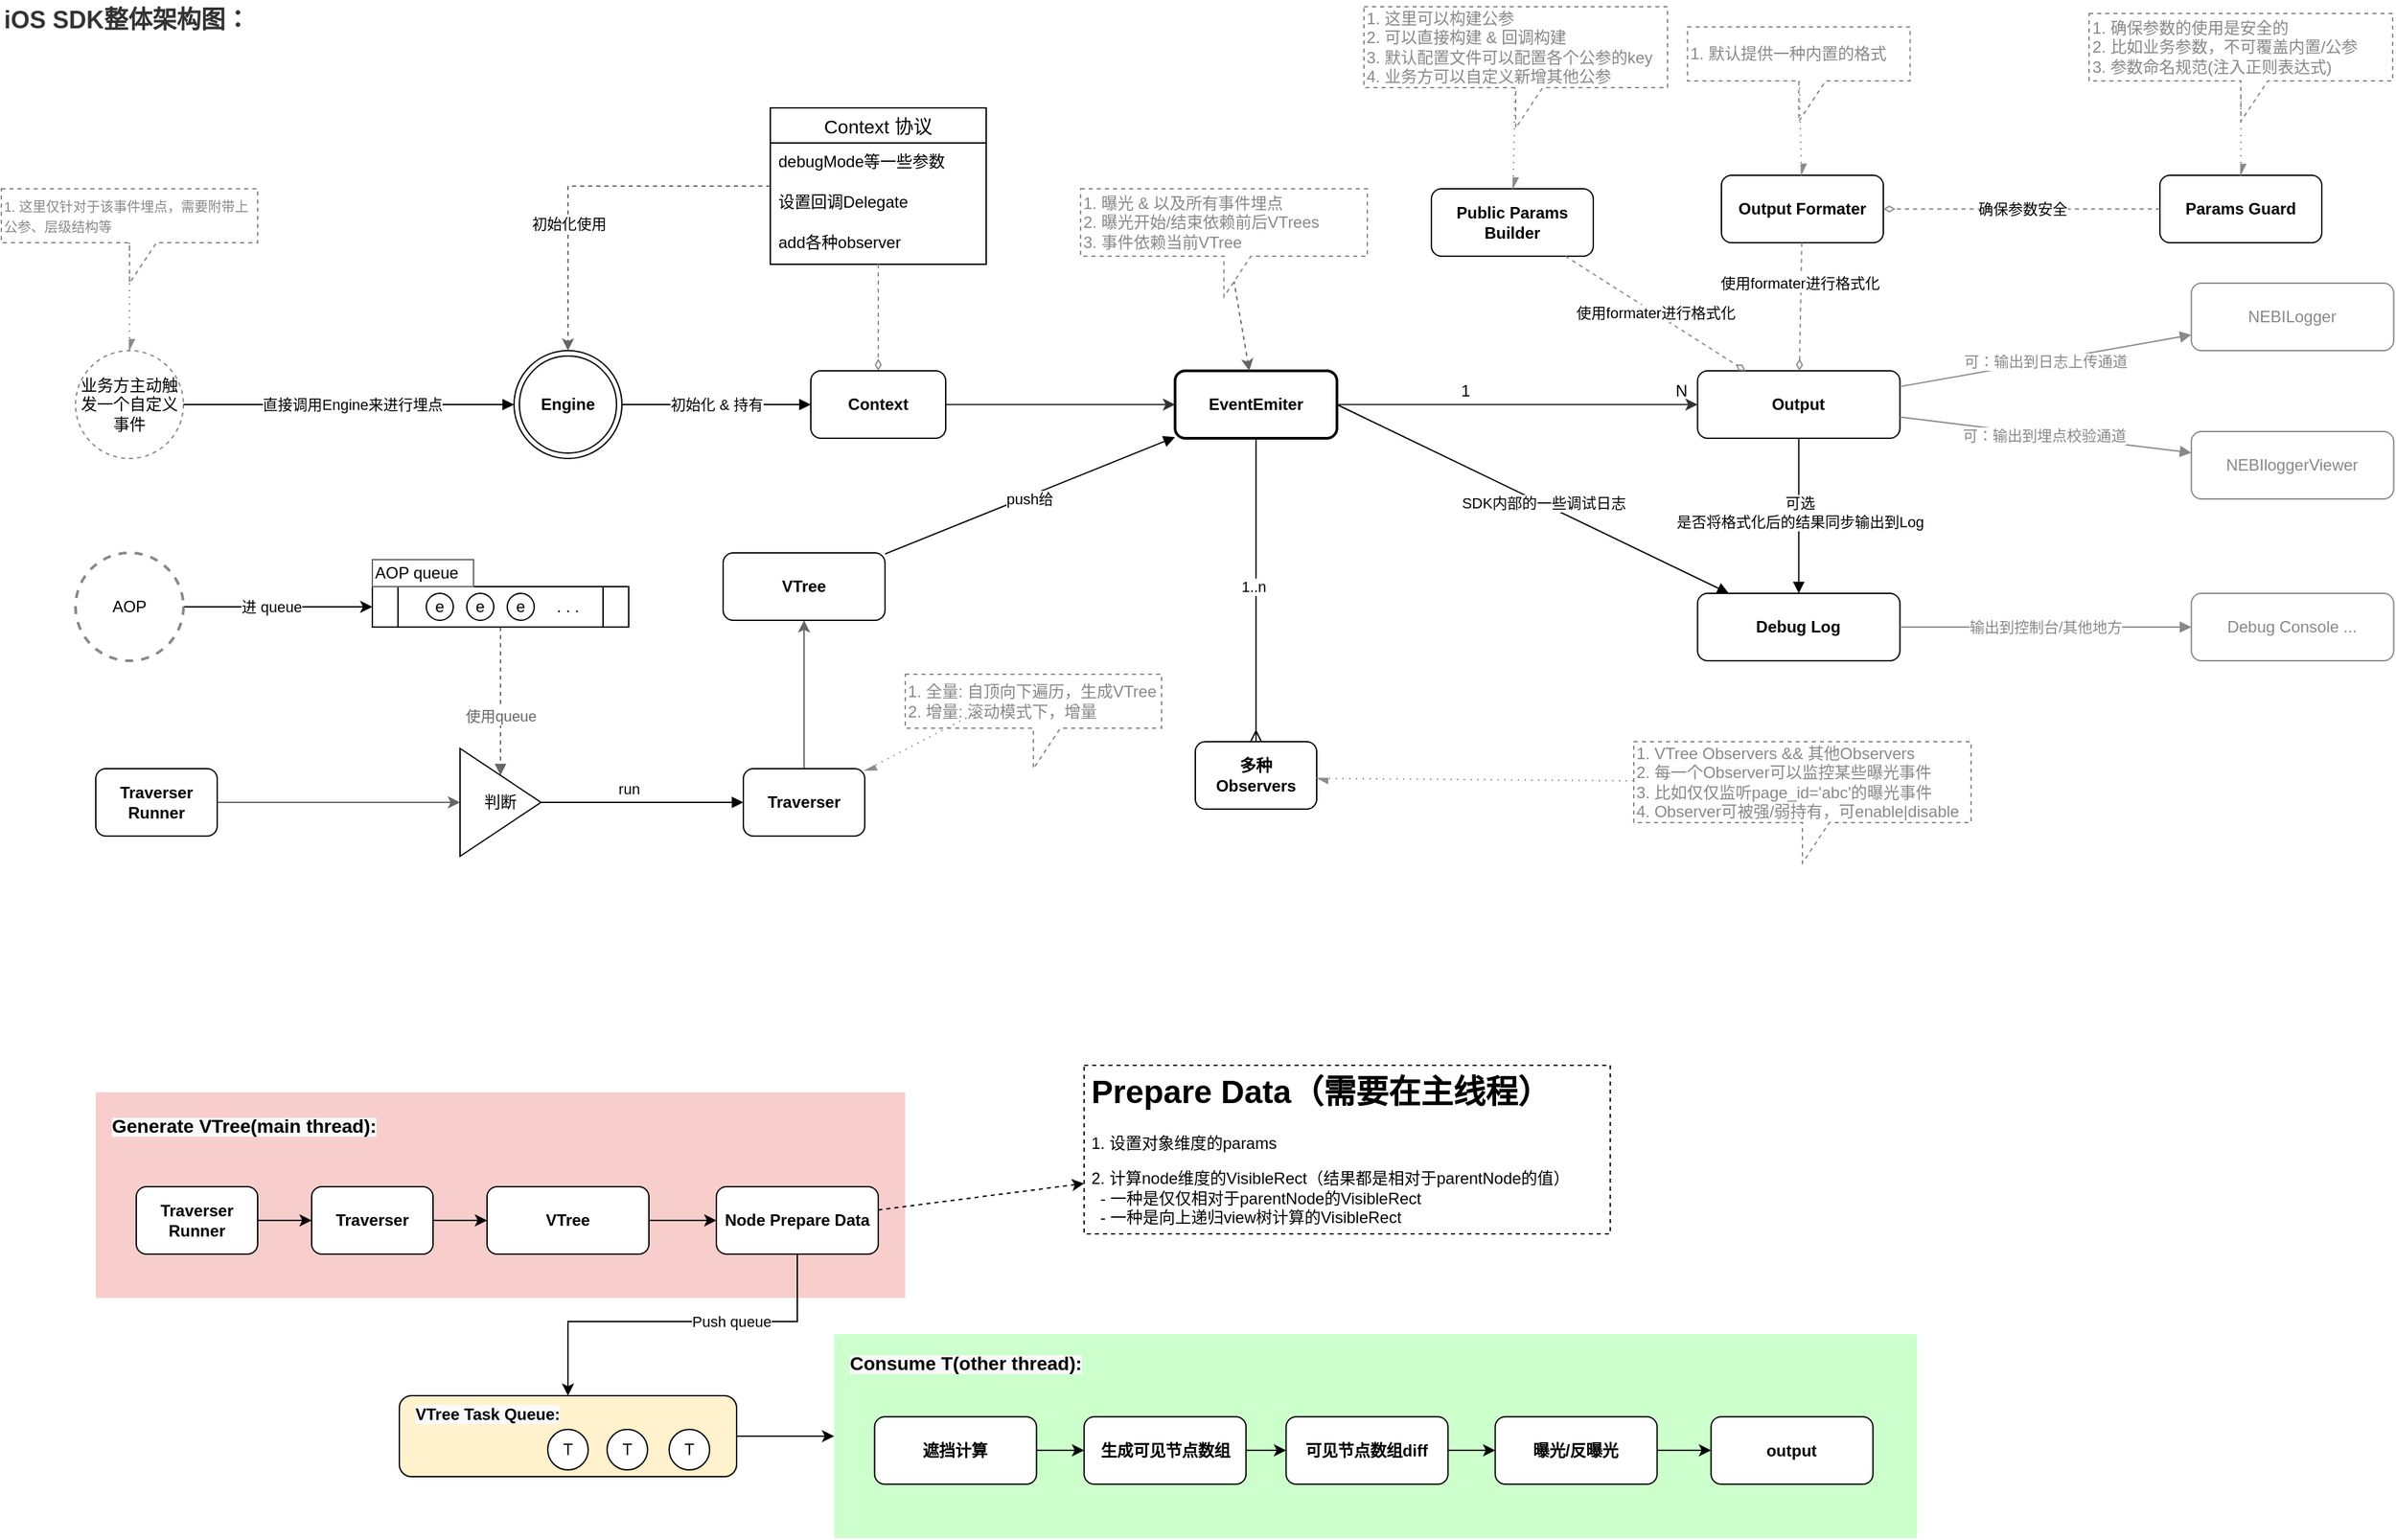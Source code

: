 <mxfile version="14.7.0" type="github">
  <diagram id="Fw7ZkmO-Fz_IXCNn4WgB" name="Page-1">
    <mxGraphModel dx="2852" dy="2298" grid="1" gridSize="10" guides="1" tooltips="1" connect="1" arrows="1" fold="1" page="1" pageScale="1" pageWidth="827" pageHeight="1169" math="0" shadow="0">
      <root>
        <mxCell id="0" />
        <mxCell id="1" parent="0" />
        <mxCell id="tUdVWyh1depMTYAJVUoq-23" value="" style="rounded=0;whiteSpace=wrap;html=1;dashed=1;fillColor=#F8CECC;strokeColor=none;" parent="1" vertex="1">
          <mxGeometry x="-130" y="700" width="600" height="152.5" as="geometry" />
        </mxCell>
        <mxCell id="-9IPMKyI9ktzAvCkotJi-9" value="&lt;b&gt;Engine&lt;/b&gt;" style="ellipse;shape=doubleEllipse;whiteSpace=wrap;html=1;aspect=fixed;" parent="1" vertex="1">
          <mxGeometry x="180" y="150" width="80" height="80" as="geometry" />
        </mxCell>
        <mxCell id="H4OJQVjIFTHqEDWcg4Kd-15" style="edgeStyle=orthogonalEdgeStyle;rounded=0;orthogonalLoop=1;jettySize=auto;html=1;fontColor=#000000;strokeColor=#666666;dashed=1;" edge="1" parent="1" source="-9IPMKyI9ktzAvCkotJi-31" target="-9IPMKyI9ktzAvCkotJi-9">
          <mxGeometry relative="1" as="geometry" />
        </mxCell>
        <mxCell id="H4OJQVjIFTHqEDWcg4Kd-16" value="&amp;nbsp;初始化使用" style="edgeLabel;html=1;align=center;verticalAlign=middle;resizable=0;points=[];fontColor=#000000;" vertex="1" connectable="0" parent="H4OJQVjIFTHqEDWcg4Kd-15">
          <mxGeometry x="-0.162" y="-1" relative="1" as="geometry">
            <mxPoint x="-37" y="29" as="offset" />
          </mxGeometry>
        </mxCell>
        <mxCell id="-9IPMKyI9ktzAvCkotJi-31" value="Context 协议" style="swimlane;fontStyle=0;childLayout=stackLayout;horizontal=1;startSize=26;horizontalStack=0;resizeParent=1;resizeParentMax=0;resizeLast=0;collapsible=1;marginBottom=0;align=center;fontSize=14;" parent="1" vertex="1">
          <mxGeometry x="370" y="-30" width="160" height="116" as="geometry">
            <mxRectangle x="130" y="-30" width="120" height="26" as="alternateBounds" />
          </mxGeometry>
        </mxCell>
        <mxCell id="-9IPMKyI9ktzAvCkotJi-32" value="debugMode等一些参数" style="text;strokeColor=none;fillColor=none;spacingLeft=4;spacingRight=4;overflow=hidden;rotatable=0;points=[[0,0.5],[1,0.5]];portConstraint=eastwest;fontSize=12;" parent="-9IPMKyI9ktzAvCkotJi-31" vertex="1">
          <mxGeometry y="26" width="160" height="30" as="geometry" />
        </mxCell>
        <mxCell id="-9IPMKyI9ktzAvCkotJi-33" value="设置回调Delegate" style="text;strokeColor=none;fillColor=none;spacingLeft=4;spacingRight=4;overflow=hidden;rotatable=0;points=[[0,0.5],[1,0.5]];portConstraint=eastwest;fontSize=12;" parent="-9IPMKyI9ktzAvCkotJi-31" vertex="1">
          <mxGeometry y="56" width="160" height="30" as="geometry" />
        </mxCell>
        <mxCell id="-9IPMKyI9ktzAvCkotJi-34" value="add各种observer" style="text;strokeColor=none;fillColor=none;spacingLeft=4;spacingRight=4;overflow=hidden;rotatable=0;points=[[0,0.5],[1,0.5]];portConstraint=eastwest;fontSize=12;" parent="-9IPMKyI9ktzAvCkotJi-31" vertex="1">
          <mxGeometry y="86" width="160" height="30" as="geometry" />
        </mxCell>
        <mxCell id="-9IPMKyI9ktzAvCkotJi-35" value="" style="endArrow=diamondThin;html=1;dashed=1;endFill=0;strokeColor=#8C8C8C;" parent="1" source="-9IPMKyI9ktzAvCkotJi-31" target="-9IPMKyI9ktzAvCkotJi-57" edge="1">
          <mxGeometry width="50" height="50" relative="1" as="geometry">
            <mxPoint x="300" y="320" as="sourcePoint" />
            <mxPoint x="350" y="270" as="targetPoint" />
          </mxGeometry>
        </mxCell>
        <mxCell id="-9IPMKyI9ktzAvCkotJi-37" value="&lt;b&gt;多种&lt;br&gt;Observers&lt;/b&gt;" style="rounded=1;whiteSpace=wrap;html=1;" parent="1" vertex="1">
          <mxGeometry x="685" y="440" width="90" height="50" as="geometry" />
        </mxCell>
        <mxCell id="H4OJQVjIFTHqEDWcg4Kd-14" style="edgeStyle=orthogonalEdgeStyle;rounded=0;orthogonalLoop=1;jettySize=auto;html=1;fontColor=#000000;strokeColor=#666666;" edge="1" parent="1" source="-9IPMKyI9ktzAvCkotJi-42" target="-9IPMKyI9ktzAvCkotJi-55">
          <mxGeometry relative="1" as="geometry" />
        </mxCell>
        <mxCell id="-9IPMKyI9ktzAvCkotJi-42" value="&lt;b&gt;Traverser&lt;/b&gt;" style="rounded=1;whiteSpace=wrap;html=1;" parent="1" vertex="1">
          <mxGeometry x="350" y="460" width="90" height="50" as="geometry" />
        </mxCell>
        <mxCell id="H4OJQVjIFTHqEDWcg4Kd-11" style="edgeStyle=orthogonalEdgeStyle;rounded=0;orthogonalLoop=1;jettySize=auto;html=1;entryX=0;entryY=0.5;entryDx=0;entryDy=0;fontColor=#666666;strokeColor=#666666;" edge="1" parent="1" source="-9IPMKyI9ktzAvCkotJi-45" target="H4OJQVjIFTHqEDWcg4Kd-10">
          <mxGeometry relative="1" as="geometry" />
        </mxCell>
        <mxCell id="-9IPMKyI9ktzAvCkotJi-45" value="&lt;b&gt;Traverser&lt;br&gt;Runner&lt;/b&gt;" style="rounded=1;whiteSpace=wrap;html=1;" parent="1" vertex="1">
          <mxGeometry x="-130" y="460" width="90" height="50" as="geometry" />
        </mxCell>
        <mxCell id="H4OJQVjIFTHqEDWcg4Kd-8" style="edgeStyle=orthogonalEdgeStyle;rounded=0;orthogonalLoop=1;jettySize=auto;html=1;entryX=0;entryY=0.5;entryDx=0;entryDy=0;" edge="1" parent="1" source="-9IPMKyI9ktzAvCkotJi-50" target="H4OJQVjIFTHqEDWcg4Kd-1">
          <mxGeometry relative="1" as="geometry" />
        </mxCell>
        <mxCell id="H4OJQVjIFTHqEDWcg4Kd-9" value="进 queue" style="edgeLabel;html=1;align=center;verticalAlign=middle;resizable=0;points=[];" vertex="1" connectable="0" parent="H4OJQVjIFTHqEDWcg4Kd-8">
          <mxGeometry x="-0.371" relative="1" as="geometry">
            <mxPoint x="21" as="offset" />
          </mxGeometry>
        </mxCell>
        <mxCell id="-9IPMKyI9ktzAvCkotJi-50" value="AOP" style="ellipse;whiteSpace=wrap;html=1;aspect=fixed;dashed=1;strokeColor=#888888;strokeWidth=2;" parent="1" vertex="1">
          <mxGeometry x="-145" y="300" width="80" height="80" as="geometry" />
        </mxCell>
        <mxCell id="-9IPMKyI9ktzAvCkotJi-51" value="" style="endArrow=block;html=1;endFill=1;exitX=0.5;exitY=1;exitDx=0;exitDy=0;dashed=1;strokeColor=#666666;" parent="1" source="H4OJQVjIFTHqEDWcg4Kd-1" target="H4OJQVjIFTHqEDWcg4Kd-10" edge="1">
          <mxGeometry width="50" height="50" relative="1" as="geometry">
            <mxPoint x="144" y="340" as="sourcePoint" />
            <mxPoint x="365" y="360" as="targetPoint" />
          </mxGeometry>
        </mxCell>
        <mxCell id="-9IPMKyI9ktzAvCkotJi-63" value="使用queue" style="edgeLabel;html=1;align=center;verticalAlign=middle;resizable=0;points=[];fontColor=#666666;" parent="-9IPMKyI9ktzAvCkotJi-51" vertex="1" connectable="0">
          <mxGeometry x="-0.457" y="2" relative="1" as="geometry">
            <mxPoint x="-2" y="36" as="offset" />
          </mxGeometry>
        </mxCell>
        <mxCell id="-9IPMKyI9ktzAvCkotJi-52" value="" style="endArrow=block;html=1;endFill=1;" parent="1" source="H4OJQVjIFTHqEDWcg4Kd-10" target="-9IPMKyI9ktzAvCkotJi-42" edge="1">
          <mxGeometry width="50" height="50" relative="1" as="geometry">
            <mxPoint x="210" y="485" as="sourcePoint" />
            <mxPoint x="540" y="550" as="targetPoint" />
          </mxGeometry>
        </mxCell>
        <mxCell id="-9IPMKyI9ktzAvCkotJi-61" value="run" style="edgeLabel;html=1;align=center;verticalAlign=middle;resizable=0;points=[];" parent="-9IPMKyI9ktzAvCkotJi-52" vertex="1" connectable="0">
          <mxGeometry x="-0.139" y="-1" relative="1" as="geometry">
            <mxPoint y="-11" as="offset" />
          </mxGeometry>
        </mxCell>
        <mxCell id="-9IPMKyI9ktzAvCkotJi-53" value="&lt;font color=&quot;#888888&quot;&gt;1. 全量: 自顶向下遍历，生成VTree&lt;br&gt;2. 增量: 滚动模式下，增量&lt;br&gt;&lt;/font&gt;" style="shape=callout;whiteSpace=wrap;html=1;perimeter=calloutPerimeter;align=left;dashed=1;strokeColor=#888888;" parent="1" vertex="1">
          <mxGeometry x="470" y="390" width="190" height="70" as="geometry" />
        </mxCell>
        <mxCell id="-9IPMKyI9ktzAvCkotJi-54" value="" style="endArrow=async;html=1;dashed=1;endFill=1;strokeColor=#8C8C8C;dashPattern=1 4;" parent="1" target="-9IPMKyI9ktzAvCkotJi-42" edge="1">
          <mxGeometry width="50" height="50" relative="1" as="geometry">
            <mxPoint x="519.785" y="420" as="sourcePoint" />
            <mxPoint x="303.18" y="510" as="targetPoint" />
          </mxGeometry>
        </mxCell>
        <mxCell id="-9IPMKyI9ktzAvCkotJi-91" value="" style="rounded=0;orthogonalLoop=1;jettySize=auto;html=1;endArrow=ERmany;endFill=0;strokeColor=#000000;" parent="1" source="ZJUZ4eZtSbDHKU7JVQRD-17" target="-9IPMKyI9ktzAvCkotJi-37" edge="1">
          <mxGeometry relative="1" as="geometry">
            <mxPoint x="990" y="420" as="sourcePoint" />
          </mxGeometry>
        </mxCell>
        <mxCell id="-9IPMKyI9ktzAvCkotJi-95" value="1..n" style="edgeLabel;html=1;align=center;verticalAlign=middle;resizable=0;points=[];" parent="-9IPMKyI9ktzAvCkotJi-91" vertex="1" connectable="0">
          <mxGeometry x="-0.027" y="-2" relative="1" as="geometry">
            <mxPoint as="offset" />
          </mxGeometry>
        </mxCell>
        <mxCell id="-9IPMKyI9ktzAvCkotJi-55" value="&lt;b&gt;VTree&lt;/b&gt;" style="rounded=1;whiteSpace=wrap;html=1;" parent="1" vertex="1">
          <mxGeometry x="335.0" y="300" width="120" height="50" as="geometry" />
        </mxCell>
        <mxCell id="ZJUZ4eZtSbDHKU7JVQRD-18" style="edgeStyle=none;rounded=0;orthogonalLoop=1;jettySize=auto;html=1;fontSize=18;fontColor=#999999;strokeColor=#333333;" parent="1" source="-9IPMKyI9ktzAvCkotJi-57" target="ZJUZ4eZtSbDHKU7JVQRD-17" edge="1">
          <mxGeometry relative="1" as="geometry">
            <Array as="points" />
          </mxGeometry>
        </mxCell>
        <mxCell id="-9IPMKyI9ktzAvCkotJi-57" value="&lt;b&gt;Context&lt;/b&gt;" style="rounded=1;whiteSpace=wrap;html=1;" parent="1" vertex="1">
          <mxGeometry x="400" y="165" width="100" height="50" as="geometry" />
        </mxCell>
        <mxCell id="-9IPMKyI9ktzAvCkotJi-58" value="" style="endArrow=block;html=1;endFill=1;entryX=0;entryY=0.5;entryDx=0;entryDy=0;" parent="1" source="-9IPMKyI9ktzAvCkotJi-9" target="-9IPMKyI9ktzAvCkotJi-57" edge="1">
          <mxGeometry width="50" height="50" relative="1" as="geometry">
            <mxPoint x="290" y="300" as="sourcePoint" />
            <mxPoint x="290" y="430" as="targetPoint" />
          </mxGeometry>
        </mxCell>
        <mxCell id="-9IPMKyI9ktzAvCkotJi-59" value="初始化 &amp;amp; 持有" style="edgeLabel;html=1;align=center;verticalAlign=middle;resizable=0;points=[];" parent="-9IPMKyI9ktzAvCkotJi-58" vertex="1" connectable="0">
          <mxGeometry x="0.1" y="1" relative="1" as="geometry">
            <mxPoint x="-7" y="1" as="offset" />
          </mxGeometry>
        </mxCell>
        <mxCell id="-9IPMKyI9ktzAvCkotJi-67" value="" style="endArrow=block;html=1;endFill=1;" parent="1" source="-9IPMKyI9ktzAvCkotJi-55" target="ZJUZ4eZtSbDHKU7JVQRD-17" edge="1">
          <mxGeometry width="50" height="50" relative="1" as="geometry">
            <mxPoint x="600.003" y="620" as="sourcePoint" />
            <mxPoint x="510" y="480" as="targetPoint" />
            <Array as="points" />
          </mxGeometry>
        </mxCell>
        <mxCell id="-9IPMKyI9ktzAvCkotJi-68" value="push给" style="edgeLabel;html=1;align=center;verticalAlign=middle;resizable=0;points=[];" parent="-9IPMKyI9ktzAvCkotJi-67" vertex="1" connectable="0">
          <mxGeometry x="-0.011" y="-2" relative="1" as="geometry">
            <mxPoint as="offset" />
          </mxGeometry>
        </mxCell>
        <mxCell id="-9IPMKyI9ktzAvCkotJi-72" value="&lt;b&gt;Output&lt;/b&gt;" style="rounded=1;whiteSpace=wrap;html=1;" parent="1" vertex="1">
          <mxGeometry x="1057.3" y="165" width="150" height="50" as="geometry" />
        </mxCell>
        <mxCell id="-9IPMKyI9ktzAvCkotJi-76" value="&lt;b&gt;Output Formater&lt;/b&gt;" style="rounded=1;whiteSpace=wrap;html=1;" parent="1" vertex="1">
          <mxGeometry x="1075" y="20" width="120" height="50" as="geometry" />
        </mxCell>
        <mxCell id="-9IPMKyI9ktzAvCkotJi-79" value="使用formater进行格式化" style="endArrow=diamondThin;html=1;dashed=1;endFill=0;strokeColor=#8C8C8C;" parent="1" source="-9IPMKyI9ktzAvCkotJi-76" target="-9IPMKyI9ktzAvCkotJi-72" edge="1">
          <mxGeometry x="-0.368" y="-1" width="50" height="50" relative="1" as="geometry">
            <mxPoint x="987.3" y="50" as="sourcePoint" />
            <mxPoint x="987.3" y="114" as="targetPoint" />
            <mxPoint as="offset" />
          </mxGeometry>
        </mxCell>
        <mxCell id="-9IPMKyI9ktzAvCkotJi-96" value="&lt;font color=&quot;#888888&quot;&gt;1. VTree Observers &amp;amp;&amp;amp; 其他Observers&lt;br&gt;2. 每一个Observer可以监控某些曝光事件&lt;br&gt;3. 比如仅仅监听page_id=&#39;abc&#39;的曝光事件&lt;br&gt;4. Observer可被强/弱持有，可enable|disable&lt;br&gt;&lt;/font&gt;" style="shape=callout;whiteSpace=wrap;html=1;perimeter=calloutPerimeter;align=left;dashed=1;strokeColor=#888888;" parent="1" vertex="1">
          <mxGeometry x="1010" y="440" width="250" height="90" as="geometry" />
        </mxCell>
        <mxCell id="-9IPMKyI9ktzAvCkotJi-97" value="" style="endArrow=async;html=1;dashed=1;endFill=1;strokeColor=#8C8C8C;dashPattern=1 4;" parent="1" source="-9IPMKyI9ktzAvCkotJi-96" target="-9IPMKyI9ktzAvCkotJi-37" edge="1">
          <mxGeometry width="50" height="50" relative="1" as="geometry">
            <mxPoint x="1095.005" y="-55" as="sourcePoint" />
            <mxPoint x="595.3" y="654.186" as="targetPoint" />
          </mxGeometry>
        </mxCell>
        <mxCell id="-9IPMKyI9ktzAvCkotJi-98" value="&lt;b&gt;Public Params &lt;br&gt;Builder&lt;/b&gt;" style="rounded=1;whiteSpace=wrap;html=1;" parent="1" vertex="1">
          <mxGeometry x="860" y="30" width="120" height="50" as="geometry" />
        </mxCell>
        <mxCell id="-9IPMKyI9ktzAvCkotJi-99" value="&lt;font color=&quot;#888888&quot;&gt;1. 这里可以构建公参&lt;br&gt;2. 可以直接构建 &amp;amp; 回调构建&lt;br&gt;3. 默认配置文件可以配置各个公参的key&lt;br&gt;4. 业务方可以自定义新增其他公参&lt;br&gt;&lt;/font&gt;" style="shape=callout;whiteSpace=wrap;html=1;perimeter=calloutPerimeter;align=left;dashed=1;strokeColor=#888888;" parent="1" vertex="1">
          <mxGeometry x="810" y="-105" width="225" height="90" as="geometry" />
        </mxCell>
        <mxCell id="-9IPMKyI9ktzAvCkotJi-100" value="" style="endArrow=async;html=1;dashed=1;endFill=1;strokeColor=#8C8C8C;dashPattern=1 4;" parent="1" source="-9IPMKyI9ktzAvCkotJi-99" target="-9IPMKyI9ktzAvCkotJi-98" edge="1">
          <mxGeometry width="50" height="50" relative="1" as="geometry">
            <mxPoint x="1586.963" y="150" as="sourcePoint" />
            <mxPoint x="1527.297" y="195" as="targetPoint" />
          </mxGeometry>
        </mxCell>
        <mxCell id="-9IPMKyI9ktzAvCkotJi-101" value="使用formater进行格式化" style="endArrow=diamondThin;html=1;dashed=1;endFill=0;strokeColor=#8C8C8C;" parent="1" source="-9IPMKyI9ktzAvCkotJi-98" target="-9IPMKyI9ktzAvCkotJi-72" edge="1">
          <mxGeometry width="50" height="50" relative="1" as="geometry">
            <mxPoint x="1152.3" y="80" as="sourcePoint" />
            <mxPoint x="1152.3" y="175" as="targetPoint" />
          </mxGeometry>
        </mxCell>
        <mxCell id="-9IPMKyI9ktzAvCkotJi-102" value="&lt;b&gt;Debug Log&lt;/b&gt;" style="rounded=1;whiteSpace=wrap;html=1;" parent="1" vertex="1">
          <mxGeometry x="1057.3" y="330" width="150" height="50" as="geometry" />
        </mxCell>
        <mxCell id="-9IPMKyI9ktzAvCkotJi-103" value="" style="endArrow=block;html=1;endFill=1;exitX=1;exitY=0.5;exitDx=0;exitDy=0;" parent="1" source="ZJUZ4eZtSbDHKU7JVQRD-17" target="-9IPMKyI9ktzAvCkotJi-102" edge="1">
          <mxGeometry width="50" height="50" relative="1" as="geometry">
            <mxPoint x="605.3" y="269.58" as="sourcePoint" />
            <mxPoint x="765.3" y="269.58" as="targetPoint" />
          </mxGeometry>
        </mxCell>
        <mxCell id="-9IPMKyI9ktzAvCkotJi-104" value="SDK内部的一些调试日志" style="edgeLabel;html=1;align=center;verticalAlign=middle;resizable=0;points=[];" parent="-9IPMKyI9ktzAvCkotJi-103" vertex="1" connectable="0">
          <mxGeometry x="-0.011" y="-2" relative="1" as="geometry">
            <mxPoint x="9.52" y="1.33" as="offset" />
          </mxGeometry>
        </mxCell>
        <mxCell id="-9IPMKyI9ktzAvCkotJi-106" value="&lt;font color=&quot;#888888&quot;&gt;1. 默认提供一种内置的格式&lt;br&gt;&lt;/font&gt;" style="shape=callout;whiteSpace=wrap;html=1;perimeter=calloutPerimeter;align=left;dashed=1;strokeColor=#888888;" parent="1" vertex="1">
          <mxGeometry x="1049.8" y="-90" width="165" height="70" as="geometry" />
        </mxCell>
        <mxCell id="-9IPMKyI9ktzAvCkotJi-107" value="" style="endArrow=async;html=1;dashed=1;endFill=1;strokeColor=#8C8C8C;dashPattern=1 4;" parent="1" source="-9IPMKyI9ktzAvCkotJi-106" target="-9IPMKyI9ktzAvCkotJi-76" edge="1">
          <mxGeometry width="50" height="50" relative="1" as="geometry">
            <mxPoint x="1377.3" y="-40.0" as="sourcePoint" />
            <mxPoint x="1377.3" y="30" as="targetPoint" />
          </mxGeometry>
        </mxCell>
        <mxCell id="-9IPMKyI9ktzAvCkotJi-108" value="N" style="text;html=1;align=center;verticalAlign=middle;resizable=0;points=[];autosize=1;" parent="1" vertex="1">
          <mxGeometry x="1035.3" y="170" width="20" height="20" as="geometry" />
        </mxCell>
        <mxCell id="-9IPMKyI9ktzAvCkotJi-110" value="1" style="text;html=1;align=center;verticalAlign=middle;resizable=0;points=[];autosize=1;" parent="1" vertex="1">
          <mxGeometry x="875.3" y="170" width="20" height="20" as="geometry" />
        </mxCell>
        <mxCell id="-9IPMKyI9ktzAvCkotJi-114" value="&lt;b&gt;Params Guard&lt;br&gt;&lt;/b&gt;" style="rounded=1;whiteSpace=wrap;html=1;" parent="1" vertex="1">
          <mxGeometry x="1400" y="20" width="120" height="50" as="geometry" />
        </mxCell>
        <mxCell id="-9IPMKyI9ktzAvCkotJi-115" value="&lt;font color=&quot;#888888&quot;&gt;1. 确保参数的使用是安全的&lt;br&gt;2. 比如业务参数，不可覆盖内置/公参&lt;br&gt;3. 参数命名规范(注入正则表达式)&lt;br&gt;&lt;/font&gt;" style="shape=callout;whiteSpace=wrap;html=1;perimeter=calloutPerimeter;align=left;dashed=1;strokeColor=#888888;" parent="1" vertex="1">
          <mxGeometry x="1347.5" y="-100" width="225" height="80" as="geometry" />
        </mxCell>
        <mxCell id="-9IPMKyI9ktzAvCkotJi-116" value="确保参数安全" style="endArrow=diamondThin;html=1;dashed=1;endFill=0;strokeColor=#8C8C8C;" parent="1" source="-9IPMKyI9ktzAvCkotJi-114" target="-9IPMKyI9ktzAvCkotJi-76" edge="1">
          <mxGeometry width="50" height="50" relative="1" as="geometry">
            <mxPoint x="1343.679" y="80" as="sourcePoint" />
            <mxPoint x="1215.921" y="175" as="targetPoint" />
          </mxGeometry>
        </mxCell>
        <mxCell id="-9IPMKyI9ktzAvCkotJi-117" value="" style="endArrow=async;html=1;dashed=1;endFill=1;strokeColor=#8C8C8C;dashPattern=1 4;" parent="1" source="-9IPMKyI9ktzAvCkotJi-115" target="-9IPMKyI9ktzAvCkotJi-114" edge="1">
          <mxGeometry width="50" height="50" relative="1" as="geometry">
            <mxPoint x="1515.3" y="-60" as="sourcePoint" />
            <mxPoint x="1367.3" y="20" as="targetPoint" />
          </mxGeometry>
        </mxCell>
        <mxCell id="-9IPMKyI9ktzAvCkotJi-118" value="&lt;font color=&quot;#888888&quot;&gt;NEBILogger&lt;/font&gt;" style="rounded=1;whiteSpace=wrap;html=1;strokeColor=#888888;" parent="1" vertex="1">
          <mxGeometry x="1423.3" y="100" width="150" height="50" as="geometry" />
        </mxCell>
        <mxCell id="-9IPMKyI9ktzAvCkotJi-120" value="" style="endArrow=block;html=1;endFill=1;strokeColor=#888888;" parent="1" source="-9IPMKyI9ktzAvCkotJi-72" target="-9IPMKyI9ktzAvCkotJi-118" edge="1">
          <mxGeometry width="50" height="50" relative="1" as="geometry">
            <mxPoint x="1457.3" y="280.719" as="sourcePoint" />
            <mxPoint x="1663.967" y="369.29" as="targetPoint" />
          </mxGeometry>
        </mxCell>
        <mxCell id="-9IPMKyI9ktzAvCkotJi-121" value="&lt;font color=&quot;#888888&quot;&gt;可：输出到日志上传通道&lt;/font&gt;" style="edgeLabel;html=1;align=center;verticalAlign=middle;resizable=0;points=[];" parent="-9IPMKyI9ktzAvCkotJi-120" vertex="1" connectable="0">
          <mxGeometry x="-0.011" y="-2" relative="1" as="geometry">
            <mxPoint y="-2" as="offset" />
          </mxGeometry>
        </mxCell>
        <mxCell id="-9IPMKyI9ktzAvCkotJi-122" value="&lt;font color=&quot;#888888&quot;&gt;Debug Console ...&lt;/font&gt;" style="rounded=1;whiteSpace=wrap;html=1;strokeColor=#888888;" parent="1" vertex="1">
          <mxGeometry x="1423.3" y="330" width="150" height="50" as="geometry" />
        </mxCell>
        <mxCell id="-9IPMKyI9ktzAvCkotJi-123" value="" style="endArrow=block;html=1;endFill=1;strokeColor=#888888;" parent="1" source="-9IPMKyI9ktzAvCkotJi-102" target="-9IPMKyI9ktzAvCkotJi-122" edge="1">
          <mxGeometry width="50" height="50" relative="1" as="geometry">
            <mxPoint x="1225.3" y="404.58" as="sourcePoint" />
            <mxPoint x="1515.3" y="404.58" as="targetPoint" />
          </mxGeometry>
        </mxCell>
        <mxCell id="-9IPMKyI9ktzAvCkotJi-124" value="&lt;font color=&quot;#888888&quot;&gt;输出到控制台/其他地方&lt;br&gt;&lt;/font&gt;" style="edgeLabel;html=1;align=center;verticalAlign=middle;resizable=0;points=[];" parent="-9IPMKyI9ktzAvCkotJi-123" vertex="1" connectable="0">
          <mxGeometry x="-0.011" y="-2" relative="1" as="geometry">
            <mxPoint y="-2" as="offset" />
          </mxGeometry>
        </mxCell>
        <mxCell id="-9IPMKyI9ktzAvCkotJi-125" value="" style="endArrow=block;html=1;endFill=1;" parent="1" source="-9IPMKyI9ktzAvCkotJi-72" target="-9IPMKyI9ktzAvCkotJi-102" edge="1">
          <mxGeometry width="50" height="50" relative="1" as="geometry">
            <mxPoint x="1157.3" y="550" as="sourcePoint" />
            <mxPoint x="1382.3" y="675" as="targetPoint" />
          </mxGeometry>
        </mxCell>
        <mxCell id="-9IPMKyI9ktzAvCkotJi-126" value="可选&lt;br&gt;是否将格式化后的结果同步输出到Log" style="edgeLabel;html=1;align=center;verticalAlign=middle;resizable=0;points=[];" parent="-9IPMKyI9ktzAvCkotJi-125" vertex="1" connectable="0">
          <mxGeometry x="-0.011" y="-2" relative="1" as="geometry">
            <mxPoint x="2" y="-2" as="offset" />
          </mxGeometry>
        </mxCell>
        <mxCell id="-9IPMKyI9ktzAvCkotJi-127" value="业务方主动触发一个自定义事件" style="ellipse;whiteSpace=wrap;html=1;aspect=fixed;dashed=1;strokeColor=#888888;" parent="1" vertex="1">
          <mxGeometry x="-145" y="150" width="80" height="80" as="geometry" />
        </mxCell>
        <mxCell id="-9IPMKyI9ktzAvCkotJi-128" value="" style="endArrow=block;html=1;endFill=1;" parent="1" source="-9IPMKyI9ktzAvCkotJi-127" target="-9IPMKyI9ktzAvCkotJi-9" edge="1">
          <mxGeometry width="50" height="50" relative="1" as="geometry">
            <mxPoint x="-360.005" y="280.001" as="sourcePoint" />
            <mxPoint x="-133.251" y="410.06" as="targetPoint" />
          </mxGeometry>
        </mxCell>
        <mxCell id="-9IPMKyI9ktzAvCkotJi-129" value="直接调用Engine来进行埋点" style="edgeLabel;html=1;align=center;verticalAlign=middle;resizable=0;points=[];" parent="-9IPMKyI9ktzAvCkotJi-128" vertex="1" connectable="0">
          <mxGeometry x="-0.457" y="2" relative="1" as="geometry">
            <mxPoint x="58.33" y="2.0" as="offset" />
          </mxGeometry>
        </mxCell>
        <mxCell id="-9IPMKyI9ktzAvCkotJi-130" value="&lt;font color=&quot;#888888&quot; style=&quot;font-size: 10px&quot;&gt;1. 这里仅针对于该事件埋点，需要附带上公参、层级结构等&lt;br&gt;&lt;/font&gt;" style="shape=callout;whiteSpace=wrap;html=1;perimeter=calloutPerimeter;align=left;dashed=1;strokeColor=#888888;" parent="1" vertex="1">
          <mxGeometry x="-200" y="30" width="190" height="70" as="geometry" />
        </mxCell>
        <mxCell id="-9IPMKyI9ktzAvCkotJi-131" value="" style="endArrow=async;html=1;dashed=1;endFill=1;strokeColor=#8C8C8C;dashPattern=1 4;" parent="1" source="-9IPMKyI9ktzAvCkotJi-130" target="-9IPMKyI9ktzAvCkotJi-127" edge="1">
          <mxGeometry width="50" height="50" relative="1" as="geometry">
            <mxPoint x="-390" y="169.755" as="sourcePoint" />
            <mxPoint x="-295" y="169.17" as="targetPoint" />
          </mxGeometry>
        </mxCell>
        <mxCell id="ZJUZ4eZtSbDHKU7JVQRD-12" value="&lt;font color=&quot;#888888&quot;&gt;NEBIloggerViewer&lt;/font&gt;" style="rounded=1;whiteSpace=wrap;html=1;strokeColor=#888888;" parent="1" vertex="1">
          <mxGeometry x="1423.3" y="210" width="150" height="50" as="geometry" />
        </mxCell>
        <mxCell id="ZJUZ4eZtSbDHKU7JVQRD-13" value="" style="endArrow=block;html=1;endFill=1;strokeColor=#888888;" parent="1" source="-9IPMKyI9ktzAvCkotJi-72" target="ZJUZ4eZtSbDHKU7JVQRD-12" edge="1">
          <mxGeometry width="50" height="50" relative="1" as="geometry">
            <mxPoint x="1217.3" y="200" as="sourcePoint" />
            <mxPoint x="1435.3" y="200" as="targetPoint" />
          </mxGeometry>
        </mxCell>
        <mxCell id="ZJUZ4eZtSbDHKU7JVQRD-14" value="&lt;font color=&quot;#888888&quot;&gt;可：输出到埋点校验通道&lt;/font&gt;" style="edgeLabel;html=1;align=center;verticalAlign=middle;resizable=0;points=[];" parent="ZJUZ4eZtSbDHKU7JVQRD-13" vertex="1" connectable="0">
          <mxGeometry x="-0.011" y="-2" relative="1" as="geometry">
            <mxPoint y="-2" as="offset" />
          </mxGeometry>
        </mxCell>
        <mxCell id="ZJUZ4eZtSbDHKU7JVQRD-15" value="&lt;font color=&quot;#333333&quot; style=&quot;font-size: 18px&quot;&gt;&lt;b style=&quot;font-size: 18px&quot;&gt;iOS SDK整体架构图：&lt;/b&gt;&lt;/font&gt;" style="text;html=1;strokeColor=none;fillColor=none;align=left;verticalAlign=middle;whiteSpace=wrap;rounded=0;dashed=1;fontColor=#999999;fontSize=18;" parent="1" vertex="1">
          <mxGeometry x="-200" y="-110" width="260" height="30" as="geometry" />
        </mxCell>
        <mxCell id="ZJUZ4eZtSbDHKU7JVQRD-19" style="edgeStyle=none;rounded=0;orthogonalLoop=1;jettySize=auto;html=1;strokeColor=#333333;fontSize=18;fontColor=#999999;" parent="1" source="ZJUZ4eZtSbDHKU7JVQRD-17" target="-9IPMKyI9ktzAvCkotJi-72" edge="1">
          <mxGeometry relative="1" as="geometry" />
        </mxCell>
        <mxCell id="ZJUZ4eZtSbDHKU7JVQRD-17" value="&lt;b&gt;EventEmiter&lt;/b&gt;" style="rounded=1;whiteSpace=wrap;html=1;strokeWidth=2;" parent="1" vertex="1">
          <mxGeometry x="670" y="165" width="120" height="50" as="geometry" />
        </mxCell>
        <mxCell id="tUdVWyh1depMTYAJVUoq-3" style="edgeStyle=orthogonalEdgeStyle;rounded=0;orthogonalLoop=1;jettySize=auto;html=1;" parent="1" source="tUdVWyh1depMTYAJVUoq-1" target="tUdVWyh1depMTYAJVUoq-2" edge="1">
          <mxGeometry relative="1" as="geometry" />
        </mxCell>
        <mxCell id="tUdVWyh1depMTYAJVUoq-1" value="&lt;b&gt;Traverser&lt;br&gt;Runner&lt;/b&gt;" style="rounded=1;whiteSpace=wrap;html=1;" parent="1" vertex="1">
          <mxGeometry x="-100" y="770" width="90" height="50" as="geometry" />
        </mxCell>
        <mxCell id="tUdVWyh1depMTYAJVUoq-5" style="edgeStyle=orthogonalEdgeStyle;rounded=0;orthogonalLoop=1;jettySize=auto;html=1;" parent="1" source="tUdVWyh1depMTYAJVUoq-2" target="tUdVWyh1depMTYAJVUoq-4" edge="1">
          <mxGeometry relative="1" as="geometry" />
        </mxCell>
        <mxCell id="tUdVWyh1depMTYAJVUoq-2" value="&lt;b&gt;Traverser&lt;/b&gt;" style="rounded=1;whiteSpace=wrap;html=1;" parent="1" vertex="1">
          <mxGeometry x="30" y="770" width="90" height="50" as="geometry" />
        </mxCell>
        <mxCell id="tUdVWyh1depMTYAJVUoq-15" style="edgeStyle=elbowEdgeStyle;rounded=0;orthogonalLoop=1;jettySize=auto;html=1;entryX=0.5;entryY=0;entryDx=0;entryDy=0;elbow=vertical;exitX=0.5;exitY=1;exitDx=0;exitDy=0;" parent="1" source="tUdVWyh1depMTYAJVUoq-21" target="tUdVWyh1depMTYAJVUoq-8" edge="1">
          <mxGeometry relative="1" as="geometry">
            <Array as="points">
              <mxPoint x="310" y="870" />
              <mxPoint x="370" y="880" />
            </Array>
          </mxGeometry>
        </mxCell>
        <mxCell id="tUdVWyh1depMTYAJVUoq-16" value="Push queue" style="edgeLabel;html=1;align=center;verticalAlign=middle;resizable=0;points=[];" parent="tUdVWyh1depMTYAJVUoq-15" vertex="1" connectable="0">
          <mxGeometry x="-0.17" relative="1" as="geometry">
            <mxPoint x="15" as="offset" />
          </mxGeometry>
        </mxCell>
        <mxCell id="tUdVWyh1depMTYAJVUoq-22" style="edgeStyle=elbowEdgeStyle;rounded=0;orthogonalLoop=1;jettySize=auto;elbow=vertical;html=1;" parent="1" source="tUdVWyh1depMTYAJVUoq-4" target="tUdVWyh1depMTYAJVUoq-21" edge="1">
          <mxGeometry relative="1" as="geometry" />
        </mxCell>
        <mxCell id="tUdVWyh1depMTYAJVUoq-4" value="&lt;b&gt;VTree&lt;/b&gt;" style="rounded=1;whiteSpace=wrap;html=1;" parent="1" vertex="1">
          <mxGeometry x="160" y="770" width="120" height="50" as="geometry" />
        </mxCell>
        <mxCell id="tUdVWyh1depMTYAJVUoq-18" style="edgeStyle=elbowEdgeStyle;rounded=0;orthogonalLoop=1;jettySize=auto;elbow=vertical;html=1;entryX=0;entryY=0.5;entryDx=0;entryDy=0;" parent="1" source="tUdVWyh1depMTYAJVUoq-8" target="tUdVWyh1depMTYAJVUoq-17" edge="1">
          <mxGeometry relative="1" as="geometry" />
        </mxCell>
        <mxCell id="tUdVWyh1depMTYAJVUoq-8" value="" style="rounded=1;whiteSpace=wrap;html=1;fillColor=#FFF2CC;" parent="1" vertex="1">
          <mxGeometry x="95" y="925" width="250" height="60" as="geometry" />
        </mxCell>
        <mxCell id="tUdVWyh1depMTYAJVUoq-9" value="&lt;b style=&quot;color: rgb(0 , 0 , 0) ; font-family: &amp;#34;helvetica&amp;#34; ; font-size: 12px ; font-style: normal ; letter-spacing: normal ; text-align: center ; text-indent: 0px ; text-transform: none ; word-spacing: 0px ; background-color: rgb(248 , 249 , 250)&quot;&gt;VTree Task Queue:&lt;/b&gt;" style="text;whiteSpace=wrap;html=1;" parent="1" vertex="1">
          <mxGeometry x="105" y="925" width="130" height="30" as="geometry" />
        </mxCell>
        <mxCell id="tUdVWyh1depMTYAJVUoq-10" value="T" style="ellipse;whiteSpace=wrap;html=1;aspect=fixed;" parent="1" vertex="1">
          <mxGeometry x="205" y="950" width="30" height="30" as="geometry" />
        </mxCell>
        <mxCell id="tUdVWyh1depMTYAJVUoq-11" value="T" style="ellipse;whiteSpace=wrap;html=1;aspect=fixed;" parent="1" vertex="1">
          <mxGeometry x="249" y="950" width="30" height="30" as="geometry" />
        </mxCell>
        <mxCell id="tUdVWyh1depMTYAJVUoq-12" value="T" style="ellipse;whiteSpace=wrap;html=1;aspect=fixed;" parent="1" vertex="1">
          <mxGeometry x="295" y="950" width="30" height="30" as="geometry" />
        </mxCell>
        <mxCell id="tUdVWyh1depMTYAJVUoq-17" value="" style="rounded=0;whiteSpace=wrap;html=1;dashed=1;fillColor=#CCFFCC;strokeColor=none;" parent="1" vertex="1">
          <mxGeometry x="417.3" y="879.38" width="802.7" height="151.25" as="geometry" />
        </mxCell>
        <mxCell id="tUdVWyh1depMTYAJVUoq-19" value="&lt;b style=&quot;color: rgb(0 , 0 , 0) ; font-family: &amp;#34;helvetica&amp;#34; ; font-style: normal ; letter-spacing: normal ; text-align: center ; text-indent: 0px ; text-transform: none ; word-spacing: 0px ; background-color: rgb(248 , 249 , 250)&quot;&gt;&lt;font style=&quot;font-size: 14px&quot;&gt;Consume T(other thread):&lt;/font&gt;&lt;/b&gt;" style="text;whiteSpace=wrap;html=1;" parent="1" vertex="1">
          <mxGeometry x="427.3" y="885.63" width="220" height="30" as="geometry" />
        </mxCell>
        <mxCell id="tUdVWyh1depMTYAJVUoq-29" style="edgeStyle=elbowEdgeStyle;rounded=0;orthogonalLoop=1;jettySize=auto;elbow=vertical;html=1;" parent="1" source="tUdVWyh1depMTYAJVUoq-20" target="tUdVWyh1depMTYAJVUoq-25" edge="1">
          <mxGeometry relative="1" as="geometry" />
        </mxCell>
        <mxCell id="tUdVWyh1depMTYAJVUoq-20" value="&lt;b&gt;遮挡计算&lt;/b&gt;" style="rounded=1;whiteSpace=wrap;html=1;" parent="1" vertex="1">
          <mxGeometry x="447.3" y="940.63" width="120" height="50" as="geometry" />
        </mxCell>
        <mxCell id="tUdVWyh1depMTYAJVUoq-34" style="rounded=0;orthogonalLoop=1;jettySize=auto;html=1;dashed=1;" parent="1" source="tUdVWyh1depMTYAJVUoq-21" target="tUdVWyh1depMTYAJVUoq-33" edge="1">
          <mxGeometry relative="1" as="geometry" />
        </mxCell>
        <mxCell id="tUdVWyh1depMTYAJVUoq-21" value="&lt;b&gt;Node Prepare Data&lt;/b&gt;" style="rounded=1;whiteSpace=wrap;html=1;" parent="1" vertex="1">
          <mxGeometry x="330" y="770" width="120" height="50" as="geometry" />
        </mxCell>
        <mxCell id="tUdVWyh1depMTYAJVUoq-24" value="&lt;b style=&quot;color: rgb(0 , 0 , 0) ; font-family: &amp;#34;helvetica&amp;#34; ; font-style: normal ; letter-spacing: normal ; text-align: center ; text-indent: 0px ; text-transform: none ; word-spacing: 0px ; background-color: rgb(248 , 249 , 250)&quot;&gt;&lt;font style=&quot;font-size: 14px&quot;&gt;Generate VTree(main thread):&lt;/font&gt;&lt;/b&gt;" style="text;whiteSpace=wrap;html=1;" parent="1" vertex="1">
          <mxGeometry x="-120" y="710" width="200" height="30" as="geometry" />
        </mxCell>
        <mxCell id="tUdVWyh1depMTYAJVUoq-30" style="edgeStyle=elbowEdgeStyle;rounded=0;orthogonalLoop=1;jettySize=auto;elbow=vertical;html=1;" parent="1" source="tUdVWyh1depMTYAJVUoq-25" target="tUdVWyh1depMTYAJVUoq-26" edge="1">
          <mxGeometry relative="1" as="geometry" />
        </mxCell>
        <mxCell id="tUdVWyh1depMTYAJVUoq-25" value="&lt;b&gt;生成可见节点数组&lt;/b&gt;" style="rounded=1;whiteSpace=wrap;html=1;" parent="1" vertex="1">
          <mxGeometry x="602.6" y="940.63" width="120" height="50" as="geometry" />
        </mxCell>
        <mxCell id="tUdVWyh1depMTYAJVUoq-31" style="edgeStyle=elbowEdgeStyle;rounded=0;orthogonalLoop=1;jettySize=auto;elbow=vertical;html=1;" parent="1" source="tUdVWyh1depMTYAJVUoq-26" target="tUdVWyh1depMTYAJVUoq-27" edge="1">
          <mxGeometry relative="1" as="geometry" />
        </mxCell>
        <mxCell id="tUdVWyh1depMTYAJVUoq-26" value="&lt;b&gt;可见节点数组diff&lt;/b&gt;" style="rounded=1;whiteSpace=wrap;html=1;" parent="1" vertex="1">
          <mxGeometry x="752.3" y="940.63" width="120" height="50" as="geometry" />
        </mxCell>
        <mxCell id="tUdVWyh1depMTYAJVUoq-32" style="edgeStyle=elbowEdgeStyle;rounded=0;orthogonalLoop=1;jettySize=auto;elbow=vertical;html=1;" parent="1" source="tUdVWyh1depMTYAJVUoq-27" target="tUdVWyh1depMTYAJVUoq-28" edge="1">
          <mxGeometry relative="1" as="geometry" />
        </mxCell>
        <mxCell id="tUdVWyh1depMTYAJVUoq-27" value="&lt;b&gt;曝光/反曝光&lt;/b&gt;" style="rounded=1;whiteSpace=wrap;html=1;" parent="1" vertex="1">
          <mxGeometry x="907.3" y="940.63" width="120" height="50" as="geometry" />
        </mxCell>
        <mxCell id="tUdVWyh1depMTYAJVUoq-28" value="&lt;b&gt;output&lt;/b&gt;" style="rounded=1;whiteSpace=wrap;html=1;" parent="1" vertex="1">
          <mxGeometry x="1067.3" y="940.63" width="120" height="50" as="geometry" />
        </mxCell>
        <mxCell id="tUdVWyh1depMTYAJVUoq-33" value="&lt;h1&gt;Prepare Data（需要在主线程）&lt;/h1&gt;&lt;p&gt;1. 设置对象维度的params&lt;/p&gt;&lt;p&gt;2. 计算node维度的VisibleRect（结果都是相对于parentNode的值）&lt;br&gt;&amp;nbsp; - 一种是仅仅相对于parentNode的VisibleRect&lt;br&gt;&amp;nbsp; - 一种是向上递归view树计算的VisibleRect&lt;/p&gt;" style="text;html=1;fillColor=none;spacing=5;spacingTop=-20;whiteSpace=wrap;overflow=hidden;rounded=0;dashed=1;strokeColor=#000000;" parent="1" vertex="1">
          <mxGeometry x="602.6" y="680" width="390" height="125" as="geometry" />
        </mxCell>
        <mxCell id="H4OJQVjIFTHqEDWcg4Kd-1" value="" style="shape=process;whiteSpace=wrap;html=1;backgroundOutline=1;strokeWidth=1;" vertex="1" parent="1">
          <mxGeometry x="75" y="325" width="190" height="30" as="geometry" />
        </mxCell>
        <mxCell id="H4OJQVjIFTHqEDWcg4Kd-2" value="e" style="ellipse;whiteSpace=wrap;html=1;aspect=fixed;strokeWidth=1;" vertex="1" parent="1">
          <mxGeometry x="115" y="330" width="20" height="20" as="geometry" />
        </mxCell>
        <mxCell id="H4OJQVjIFTHqEDWcg4Kd-4" value="e" style="ellipse;whiteSpace=wrap;html=1;aspect=fixed;strokeWidth=1;" vertex="1" parent="1">
          <mxGeometry x="145" y="330" width="20" height="20" as="geometry" />
        </mxCell>
        <mxCell id="H4OJQVjIFTHqEDWcg4Kd-5" value="e" style="ellipse;whiteSpace=wrap;html=1;aspect=fixed;strokeWidth=1;" vertex="1" parent="1">
          <mxGeometry x="175" y="330" width="20" height="20" as="geometry" />
        </mxCell>
        <mxCell id="H4OJQVjIFTHqEDWcg4Kd-7" value=". . ." style="text;html=1;strokeColor=none;fillColor=none;align=center;verticalAlign=middle;whiteSpace=wrap;rounded=0;" vertex="1" parent="1">
          <mxGeometry x="205" y="330" width="30" height="20" as="geometry" />
        </mxCell>
        <mxCell id="H4OJQVjIFTHqEDWcg4Kd-10" value="&lt;font color=&quot;#000000&quot;&gt;判断&lt;/font&gt;" style="triangle;whiteSpace=wrap;html=1;fontColor=#666666;strokeWidth=1;" vertex="1" parent="1">
          <mxGeometry x="140" y="445" width="60" height="80" as="geometry" />
        </mxCell>
        <mxCell id="H4OJQVjIFTHqEDWcg4Kd-13" value="AOP queue" style="text;html=1;fillColor=none;align=left;verticalAlign=middle;whiteSpace=wrap;rounded=0;strokeColor=#666666;" vertex="1" parent="1">
          <mxGeometry x="75" y="305" width="75" height="20" as="geometry" />
        </mxCell>
        <mxCell id="H4OJQVjIFTHqEDWcg4Kd-18" style="rounded=0;orthogonalLoop=1;jettySize=auto;html=1;dashed=1;fontColor=#000000;strokeColor=#666666;" edge="1" parent="1" source="H4OJQVjIFTHqEDWcg4Kd-17" target="ZJUZ4eZtSbDHKU7JVQRD-17">
          <mxGeometry relative="1" as="geometry" />
        </mxCell>
        <mxCell id="H4OJQVjIFTHqEDWcg4Kd-17" value="&lt;font color=&quot;#888888&quot;&gt;1. 曝光 &amp;amp; 以及所有事件埋点&lt;br&gt;2. 曝光开始/结束依赖前后VTrees&lt;br&gt;3. 事件依赖当前VTree&lt;br&gt;&lt;/font&gt;" style="shape=callout;whiteSpace=wrap;html=1;perimeter=calloutPerimeter;align=left;dashed=1;strokeColor=#888888;" vertex="1" parent="1">
          <mxGeometry x="600" y="30" width="212.5" height="80" as="geometry" />
        </mxCell>
      </root>
    </mxGraphModel>
  </diagram>
</mxfile>
